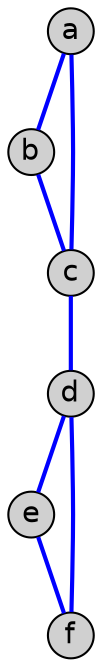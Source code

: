 graph bowtie {

node[fontname="Helvetica",style=filled,fillcolor="#d0d0d0", shape=circle, fixedsize=true, width=0.3, height=0.3]
edge[fontname="Helvetica",style=bold, color=blue];

a -- b -- c -- a;

d -- e -- f -- d;

c -- d;
}